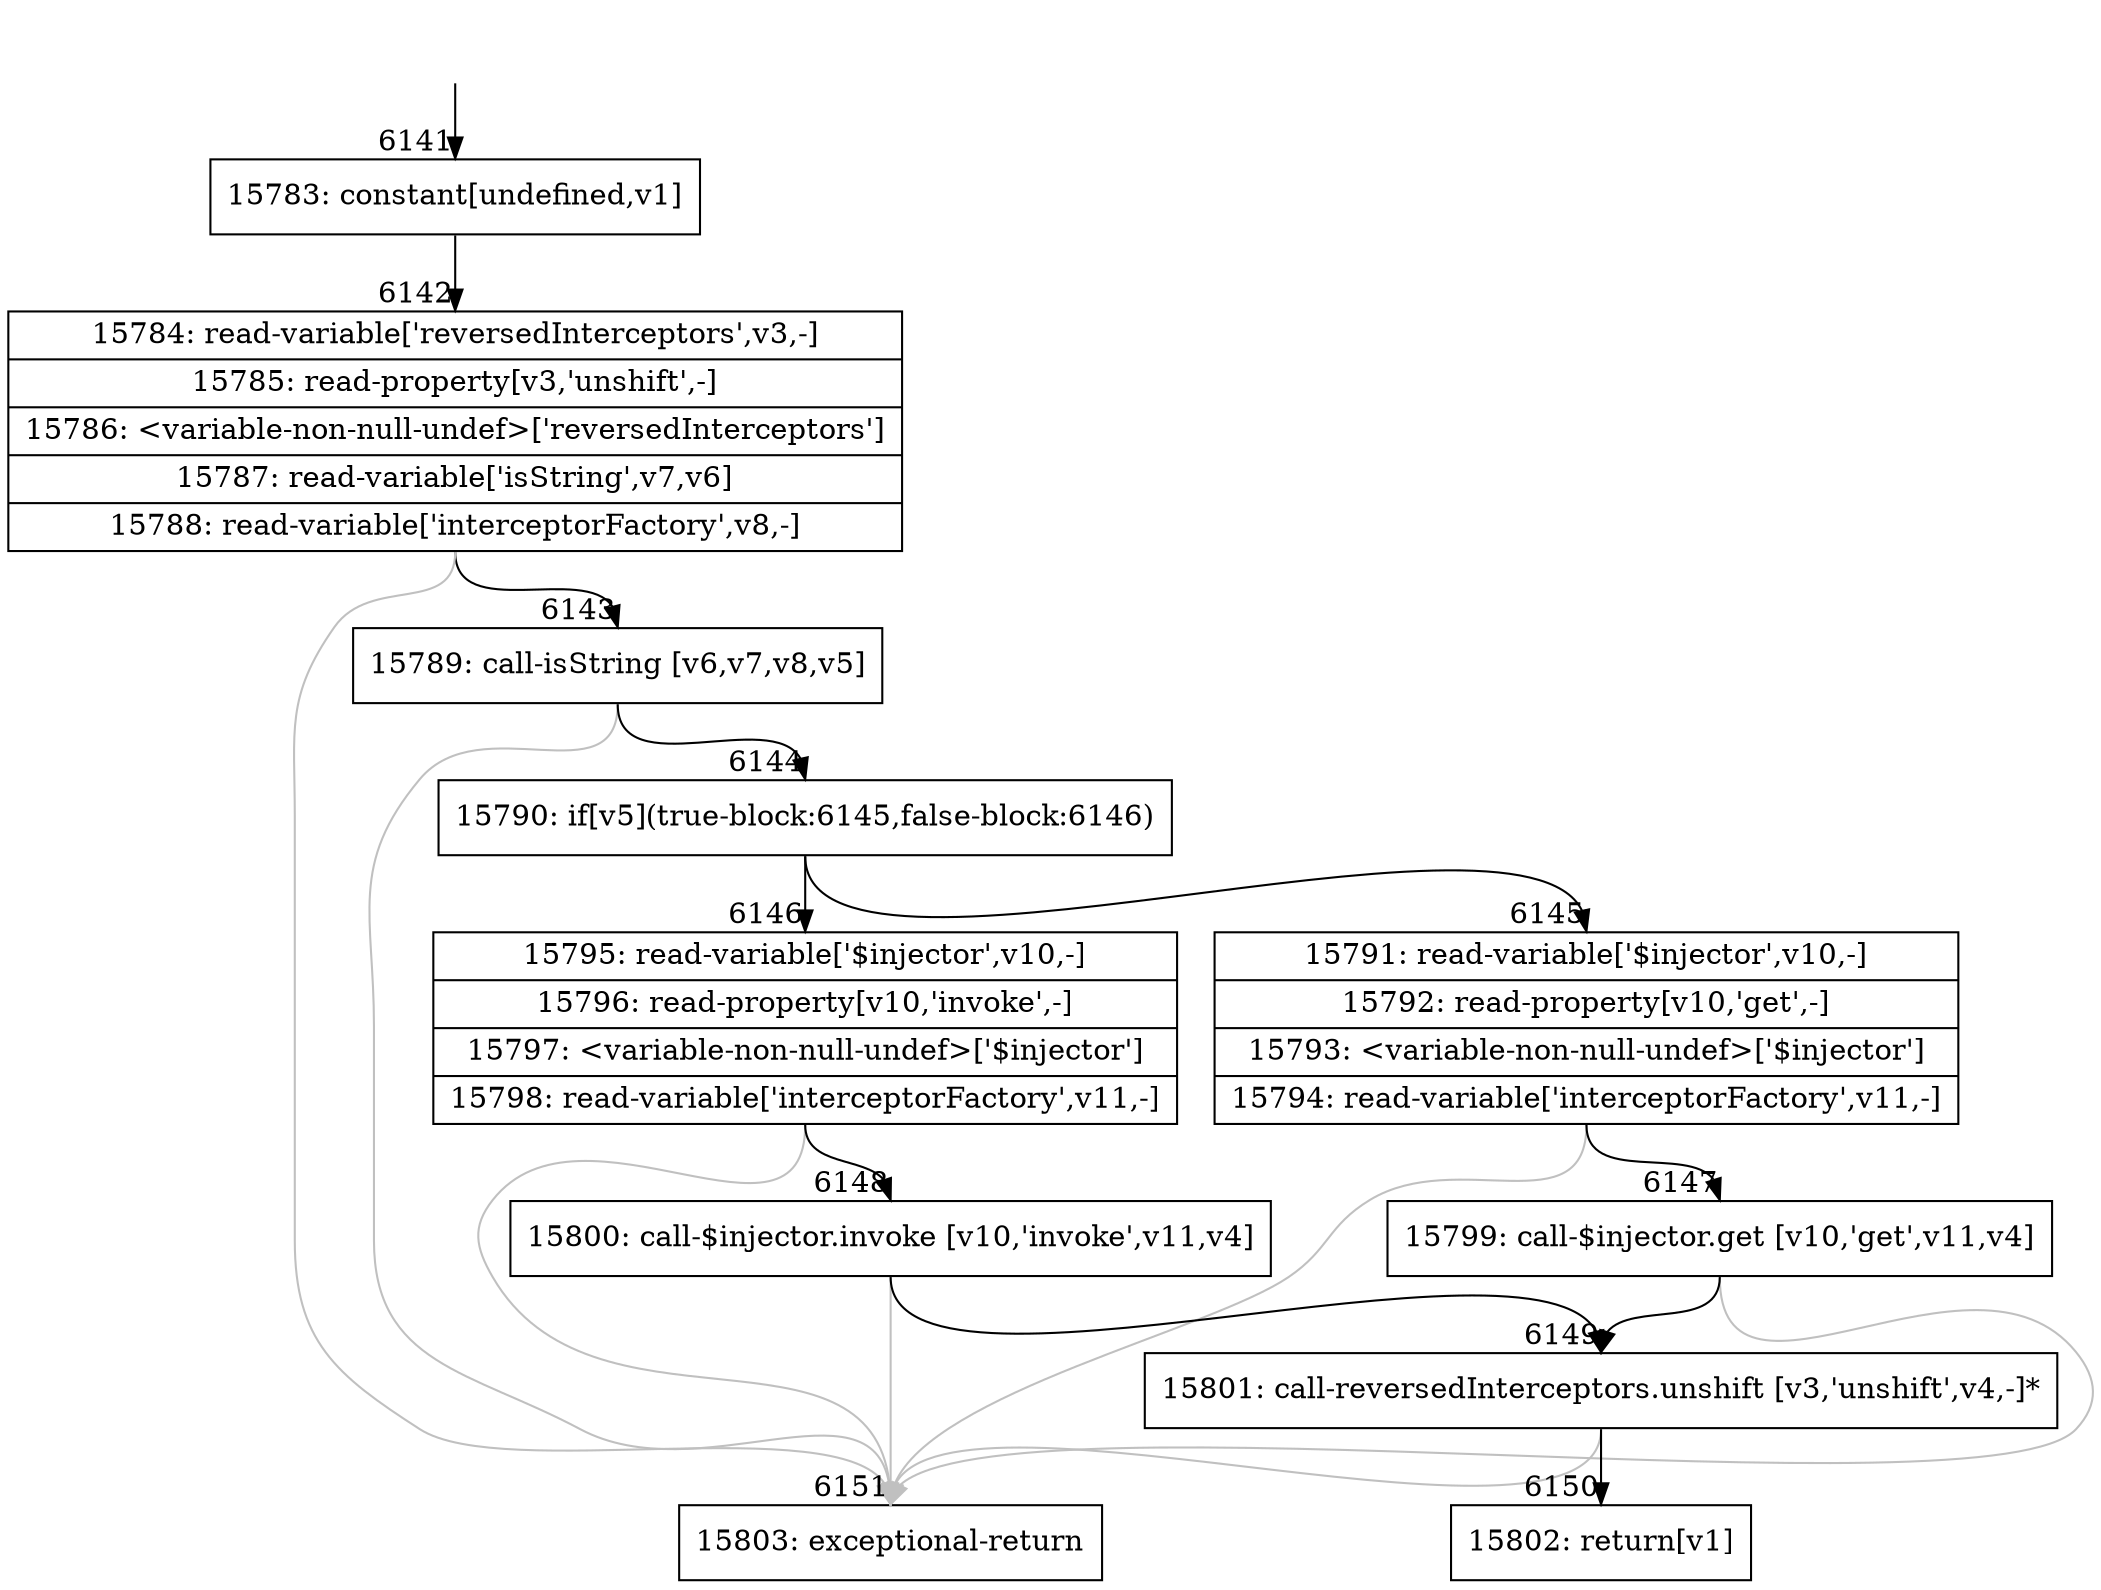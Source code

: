 digraph {
rankdir="TD"
BB_entry460[shape=none,label=""];
BB_entry460 -> BB6141 [tailport=s, headport=n, headlabel="    6141"]
BB6141 [shape=record label="{15783: constant[undefined,v1]}" ] 
BB6141 -> BB6142 [tailport=s, headport=n, headlabel="      6142"]
BB6142 [shape=record label="{15784: read-variable['reversedInterceptors',v3,-]|15785: read-property[v3,'unshift',-]|15786: \<variable-non-null-undef\>['reversedInterceptors']|15787: read-variable['isString',v7,v6]|15788: read-variable['interceptorFactory',v8,-]}" ] 
BB6142 -> BB6143 [tailport=s, headport=n, headlabel="      6143"]
BB6142 -> BB6151 [tailport=s, headport=n, color=gray, headlabel="      6151"]
BB6143 [shape=record label="{15789: call-isString [v6,v7,v8,v5]}" ] 
BB6143 -> BB6144 [tailport=s, headport=n, headlabel="      6144"]
BB6143 -> BB6151 [tailport=s, headport=n, color=gray]
BB6144 [shape=record label="{15790: if[v5](true-block:6145,false-block:6146)}" ] 
BB6144 -> BB6145 [tailport=s, headport=n, headlabel="      6145"]
BB6144 -> BB6146 [tailport=s, headport=n, headlabel="      6146"]
BB6145 [shape=record label="{15791: read-variable['$injector',v10,-]|15792: read-property[v10,'get',-]|15793: \<variable-non-null-undef\>['$injector']|15794: read-variable['interceptorFactory',v11,-]}" ] 
BB6145 -> BB6147 [tailport=s, headport=n, headlabel="      6147"]
BB6145 -> BB6151 [tailport=s, headport=n, color=gray]
BB6146 [shape=record label="{15795: read-variable['$injector',v10,-]|15796: read-property[v10,'invoke',-]|15797: \<variable-non-null-undef\>['$injector']|15798: read-variable['interceptorFactory',v11,-]}" ] 
BB6146 -> BB6148 [tailport=s, headport=n, headlabel="      6148"]
BB6146 -> BB6151 [tailport=s, headport=n, color=gray]
BB6147 [shape=record label="{15799: call-$injector.get [v10,'get',v11,v4]}" ] 
BB6147 -> BB6149 [tailport=s, headport=n, headlabel="      6149"]
BB6147 -> BB6151 [tailport=s, headport=n, color=gray]
BB6148 [shape=record label="{15800: call-$injector.invoke [v10,'invoke',v11,v4]}" ] 
BB6148 -> BB6149 [tailport=s, headport=n]
BB6148 -> BB6151 [tailport=s, headport=n, color=gray]
BB6149 [shape=record label="{15801: call-reversedInterceptors.unshift [v3,'unshift',v4,-]*}" ] 
BB6149 -> BB6150 [tailport=s, headport=n, headlabel="      6150"]
BB6149 -> BB6151 [tailport=s, headport=n, color=gray]
BB6150 [shape=record label="{15802: return[v1]}" ] 
BB6151 [shape=record label="{15803: exceptional-return}" ] 
//#$~ 9481
}
